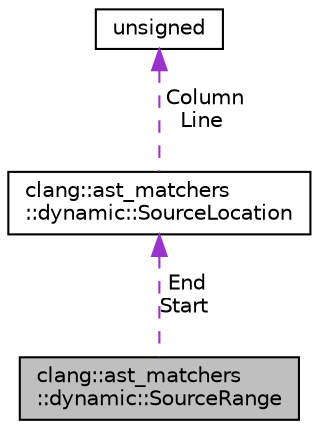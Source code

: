digraph "clang::ast_matchers::dynamic::SourceRange"
{
 // LATEX_PDF_SIZE
  bgcolor="transparent";
  edge [fontname="Helvetica",fontsize="10",labelfontname="Helvetica",labelfontsize="10"];
  node [fontname="Helvetica",fontsize="10",shape=record];
  Node1 [label="clang::ast_matchers\l::dynamic::SourceRange",height=0.2,width=0.4,color="black", fillcolor="grey75", style="filled", fontcolor="black",tooltip=" "];
  Node2 -> Node1 [dir="back",color="darkorchid3",fontsize="10",style="dashed",label=" End\nStart" ,fontname="Helvetica"];
  Node2 [label="clang::ast_matchers\l::dynamic::SourceLocation",height=0.2,width=0.4,color="black",URL="$structclang_1_1ast__matchers_1_1dynamic_1_1SourceLocation.html",tooltip=" "];
  Node3 -> Node2 [dir="back",color="darkorchid3",fontsize="10",style="dashed",label=" Column\nLine" ,fontname="Helvetica"];
  Node3 [label="unsigned",height=0.2,width=0.4,color="black",URL="$classunsigned.html",tooltip=" "];
}
